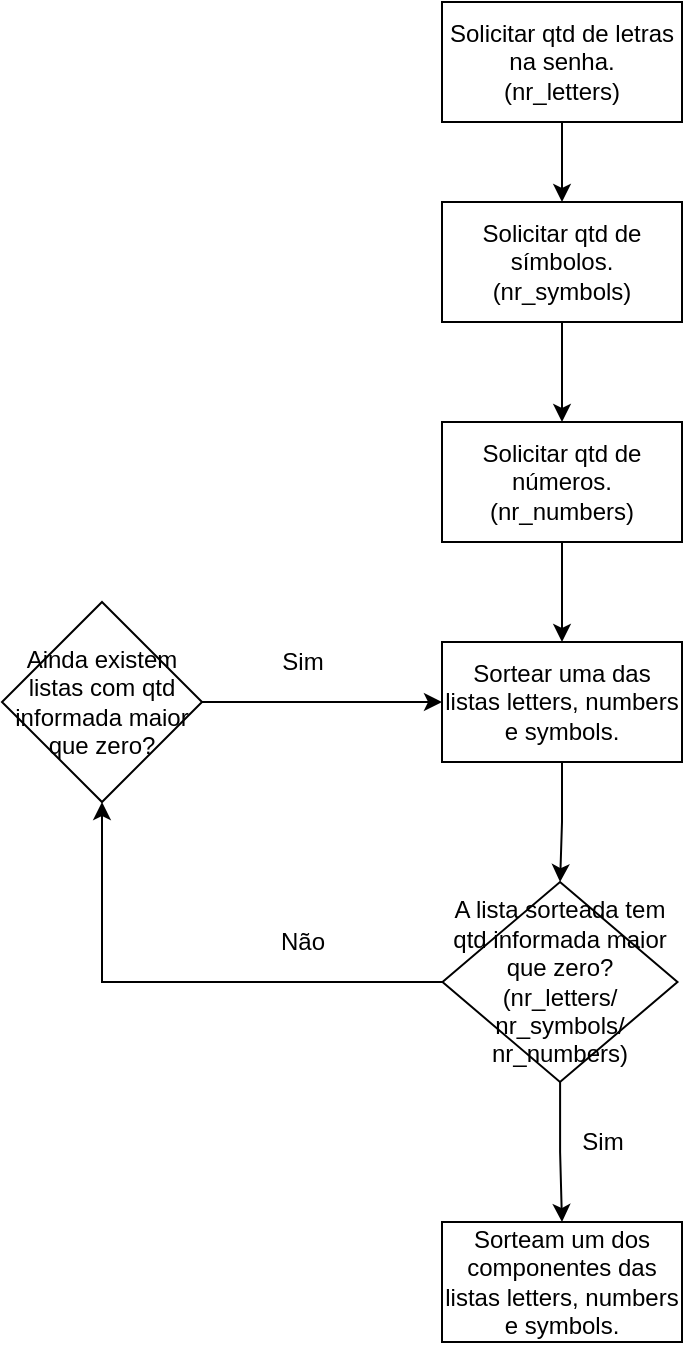 <mxfile version="16.3.0" type="github">
  <diagram id="9Sx9e0lH4R83RaoHTcMx" name="Page-1">
    <mxGraphModel dx="1108" dy="482" grid="1" gridSize="10" guides="1" tooltips="1" connect="1" arrows="1" fold="1" page="1" pageScale="1" pageWidth="827" pageHeight="1169" math="0" shadow="0">
      <root>
        <mxCell id="0" />
        <mxCell id="1" parent="0" />
        <mxCell id="fYzXpZhw4yzo6RV-ZloC-3" value="" style="edgeStyle=orthogonalEdgeStyle;rounded=0;orthogonalLoop=1;jettySize=auto;html=1;" edge="1" parent="1" source="fYzXpZhw4yzo6RV-ZloC-1" target="fYzXpZhw4yzo6RV-ZloC-2">
          <mxGeometry relative="1" as="geometry" />
        </mxCell>
        <mxCell id="fYzXpZhw4yzo6RV-ZloC-1" value="Solicitar qtd de letras na senha.&lt;br&gt;(nr_letters)" style="rounded=0;whiteSpace=wrap;html=1;" vertex="1" parent="1">
          <mxGeometry x="360" y="60" width="120" height="60" as="geometry" />
        </mxCell>
        <mxCell id="fYzXpZhw4yzo6RV-ZloC-5" value="" style="edgeStyle=orthogonalEdgeStyle;rounded=0;orthogonalLoop=1;jettySize=auto;html=1;" edge="1" parent="1" source="fYzXpZhw4yzo6RV-ZloC-2" target="fYzXpZhw4yzo6RV-ZloC-4">
          <mxGeometry relative="1" as="geometry" />
        </mxCell>
        <mxCell id="fYzXpZhw4yzo6RV-ZloC-2" value="Solicitar qtd de símbolos.&lt;br&gt;(nr_symbols)" style="rounded=0;whiteSpace=wrap;html=1;" vertex="1" parent="1">
          <mxGeometry x="360" y="160" width="120" height="60" as="geometry" />
        </mxCell>
        <mxCell id="fYzXpZhw4yzo6RV-ZloC-7" value="" style="edgeStyle=orthogonalEdgeStyle;rounded=0;orthogonalLoop=1;jettySize=auto;html=1;" edge="1" parent="1" source="fYzXpZhw4yzo6RV-ZloC-4" target="fYzXpZhw4yzo6RV-ZloC-6">
          <mxGeometry relative="1" as="geometry" />
        </mxCell>
        <mxCell id="fYzXpZhw4yzo6RV-ZloC-4" value="Solicitar qtd de números.&lt;br&gt;(nr_numbers)" style="rounded=0;whiteSpace=wrap;html=1;" vertex="1" parent="1">
          <mxGeometry x="360" y="270" width="120" height="60" as="geometry" />
        </mxCell>
        <mxCell id="fYzXpZhw4yzo6RV-ZloC-9" value="" style="edgeStyle=orthogonalEdgeStyle;rounded=0;orthogonalLoop=1;jettySize=auto;html=1;" edge="1" parent="1" source="fYzXpZhw4yzo6RV-ZloC-6" target="fYzXpZhw4yzo6RV-ZloC-8">
          <mxGeometry relative="1" as="geometry" />
        </mxCell>
        <mxCell id="fYzXpZhw4yzo6RV-ZloC-6" value="Sortear uma das listas letters, numbers e symbols." style="rounded=0;whiteSpace=wrap;html=1;" vertex="1" parent="1">
          <mxGeometry x="360" y="380" width="120" height="60" as="geometry" />
        </mxCell>
        <mxCell id="fYzXpZhw4yzo6RV-ZloC-11" value="" style="edgeStyle=orthogonalEdgeStyle;rounded=0;orthogonalLoop=1;jettySize=auto;html=1;" edge="1" parent="1" source="fYzXpZhw4yzo6RV-ZloC-8" target="fYzXpZhw4yzo6RV-ZloC-10">
          <mxGeometry relative="1" as="geometry" />
        </mxCell>
        <mxCell id="fYzXpZhw4yzo6RV-ZloC-13" style="edgeStyle=orthogonalEdgeStyle;rounded=0;orthogonalLoop=1;jettySize=auto;html=1;exitX=0;exitY=0.5;exitDx=0;exitDy=0;entryX=0.5;entryY=1;entryDx=0;entryDy=0;" edge="1" parent="1" source="fYzXpZhw4yzo6RV-ZloC-8" target="fYzXpZhw4yzo6RV-ZloC-16">
          <mxGeometry relative="1" as="geometry">
            <mxPoint x="190" y="490" as="targetPoint" />
            <Array as="points">
              <mxPoint x="190" y="550" />
            </Array>
          </mxGeometry>
        </mxCell>
        <mxCell id="fYzXpZhw4yzo6RV-ZloC-8" value="A lista sorteada tem qtd informada maior que zero?&lt;br&gt;(nr_letters/&lt;br&gt;nr_symbols/&lt;br&gt;nr_numbers)" style="rhombus;whiteSpace=wrap;html=1;rounded=0;" vertex="1" parent="1">
          <mxGeometry x="360.25" y="500" width="117.5" height="100" as="geometry" />
        </mxCell>
        <mxCell id="fYzXpZhw4yzo6RV-ZloC-10" value="Sorteam um dos componentes das listas letters, numbers e symbols." style="whiteSpace=wrap;html=1;rounded=0;" vertex="1" parent="1">
          <mxGeometry x="360" y="670" width="120" height="60" as="geometry" />
        </mxCell>
        <mxCell id="fYzXpZhw4yzo6RV-ZloC-12" value="Sim" style="text;html=1;align=center;verticalAlign=middle;resizable=0;points=[];autosize=1;strokeColor=none;fillColor=none;" vertex="1" parent="1">
          <mxGeometry x="420" y="620" width="40" height="20" as="geometry" />
        </mxCell>
        <mxCell id="fYzXpZhw4yzo6RV-ZloC-14" value="Não" style="text;html=1;align=center;verticalAlign=middle;resizable=0;points=[];autosize=1;strokeColor=none;fillColor=none;" vertex="1" parent="1">
          <mxGeometry x="270" y="520" width="40" height="20" as="geometry" />
        </mxCell>
        <mxCell id="fYzXpZhw4yzo6RV-ZloC-17" style="edgeStyle=orthogonalEdgeStyle;rounded=0;orthogonalLoop=1;jettySize=auto;html=1;entryX=0;entryY=0.5;entryDx=0;entryDy=0;" edge="1" parent="1" source="fYzXpZhw4yzo6RV-ZloC-16" target="fYzXpZhw4yzo6RV-ZloC-6">
          <mxGeometry relative="1" as="geometry" />
        </mxCell>
        <mxCell id="fYzXpZhw4yzo6RV-ZloC-16" value="Ainda existem listas com qtd informada maior que zero?" style="rhombus;whiteSpace=wrap;html=1;" vertex="1" parent="1">
          <mxGeometry x="140" y="360" width="100" height="100" as="geometry" />
        </mxCell>
        <mxCell id="fYzXpZhw4yzo6RV-ZloC-18" value="Sim" style="text;html=1;align=center;verticalAlign=middle;resizable=0;points=[];autosize=1;strokeColor=none;fillColor=none;" vertex="1" parent="1">
          <mxGeometry x="270" y="380" width="40" height="20" as="geometry" />
        </mxCell>
      </root>
    </mxGraphModel>
  </diagram>
</mxfile>
